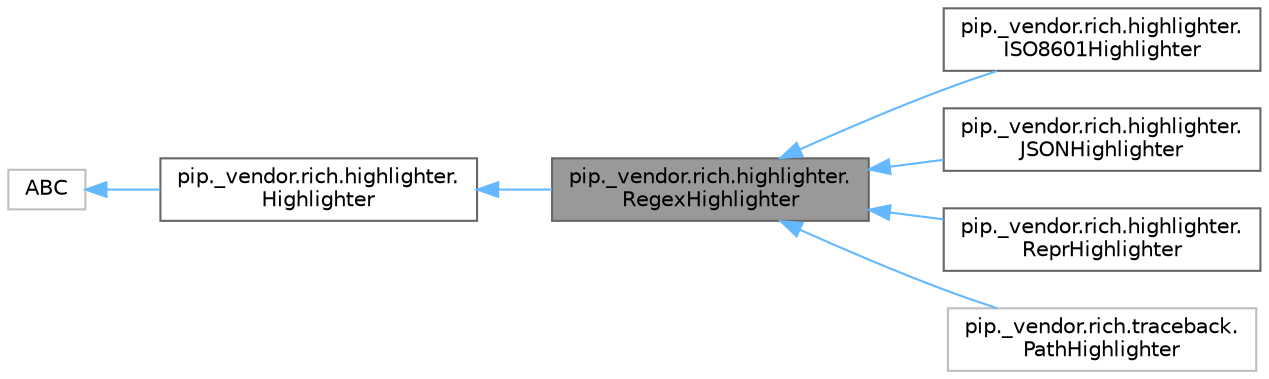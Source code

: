 digraph "pip._vendor.rich.highlighter.RegexHighlighter"
{
 // LATEX_PDF_SIZE
  bgcolor="transparent";
  edge [fontname=Helvetica,fontsize=10,labelfontname=Helvetica,labelfontsize=10];
  node [fontname=Helvetica,fontsize=10,shape=box,height=0.2,width=0.4];
  rankdir="LR";
  Node1 [id="Node000001",label="pip._vendor.rich.highlighter.\lRegexHighlighter",height=0.2,width=0.4,color="gray40", fillcolor="grey60", style="filled", fontcolor="black",tooltip=" "];
  Node2 -> Node1 [id="edge1_Node000001_Node000002",dir="back",color="steelblue1",style="solid",tooltip=" "];
  Node2 [id="Node000002",label="pip._vendor.rich.highlighter.\lHighlighter",height=0.2,width=0.4,color="gray40", fillcolor="white", style="filled",URL="$d8/d2e/classpip_1_1__vendor_1_1rich_1_1highlighter_1_1Highlighter.html",tooltip=" "];
  Node3 -> Node2 [id="edge2_Node000002_Node000003",dir="back",color="steelblue1",style="solid",tooltip=" "];
  Node3 [id="Node000003",label="ABC",height=0.2,width=0.4,color="grey75", fillcolor="white", style="filled",URL="$dd/d9b/classABC.html",tooltip=" "];
  Node1 -> Node4 [id="edge3_Node000001_Node000004",dir="back",color="steelblue1",style="solid",tooltip=" "];
  Node4 [id="Node000004",label="pip._vendor.rich.highlighter.\lISO8601Highlighter",height=0.2,width=0.4,color="gray40", fillcolor="white", style="filled",URL="$df/d1f/classpip_1_1__vendor_1_1rich_1_1highlighter_1_1ISO8601Highlighter.html",tooltip=" "];
  Node1 -> Node5 [id="edge4_Node000001_Node000005",dir="back",color="steelblue1",style="solid",tooltip=" "];
  Node5 [id="Node000005",label="pip._vendor.rich.highlighter.\lJSONHighlighter",height=0.2,width=0.4,color="gray40", fillcolor="white", style="filled",URL="$d6/d82/classpip_1_1__vendor_1_1rich_1_1highlighter_1_1JSONHighlighter.html",tooltip=" "];
  Node1 -> Node6 [id="edge5_Node000001_Node000006",dir="back",color="steelblue1",style="solid",tooltip=" "];
  Node6 [id="Node000006",label="pip._vendor.rich.highlighter.\lReprHighlighter",height=0.2,width=0.4,color="gray40", fillcolor="white", style="filled",URL="$de/d99/classpip_1_1__vendor_1_1rich_1_1highlighter_1_1ReprHighlighter.html",tooltip=" "];
  Node1 -> Node7 [id="edge6_Node000001_Node000007",dir="back",color="steelblue1",style="solid",tooltip=" "];
  Node7 [id="Node000007",label="pip._vendor.rich.traceback.\lPathHighlighter",height=0.2,width=0.4,color="grey75", fillcolor="white", style="filled",URL="$da/dee/classpip_1_1__vendor_1_1rich_1_1traceback_1_1PathHighlighter.html",tooltip=" "];
}
